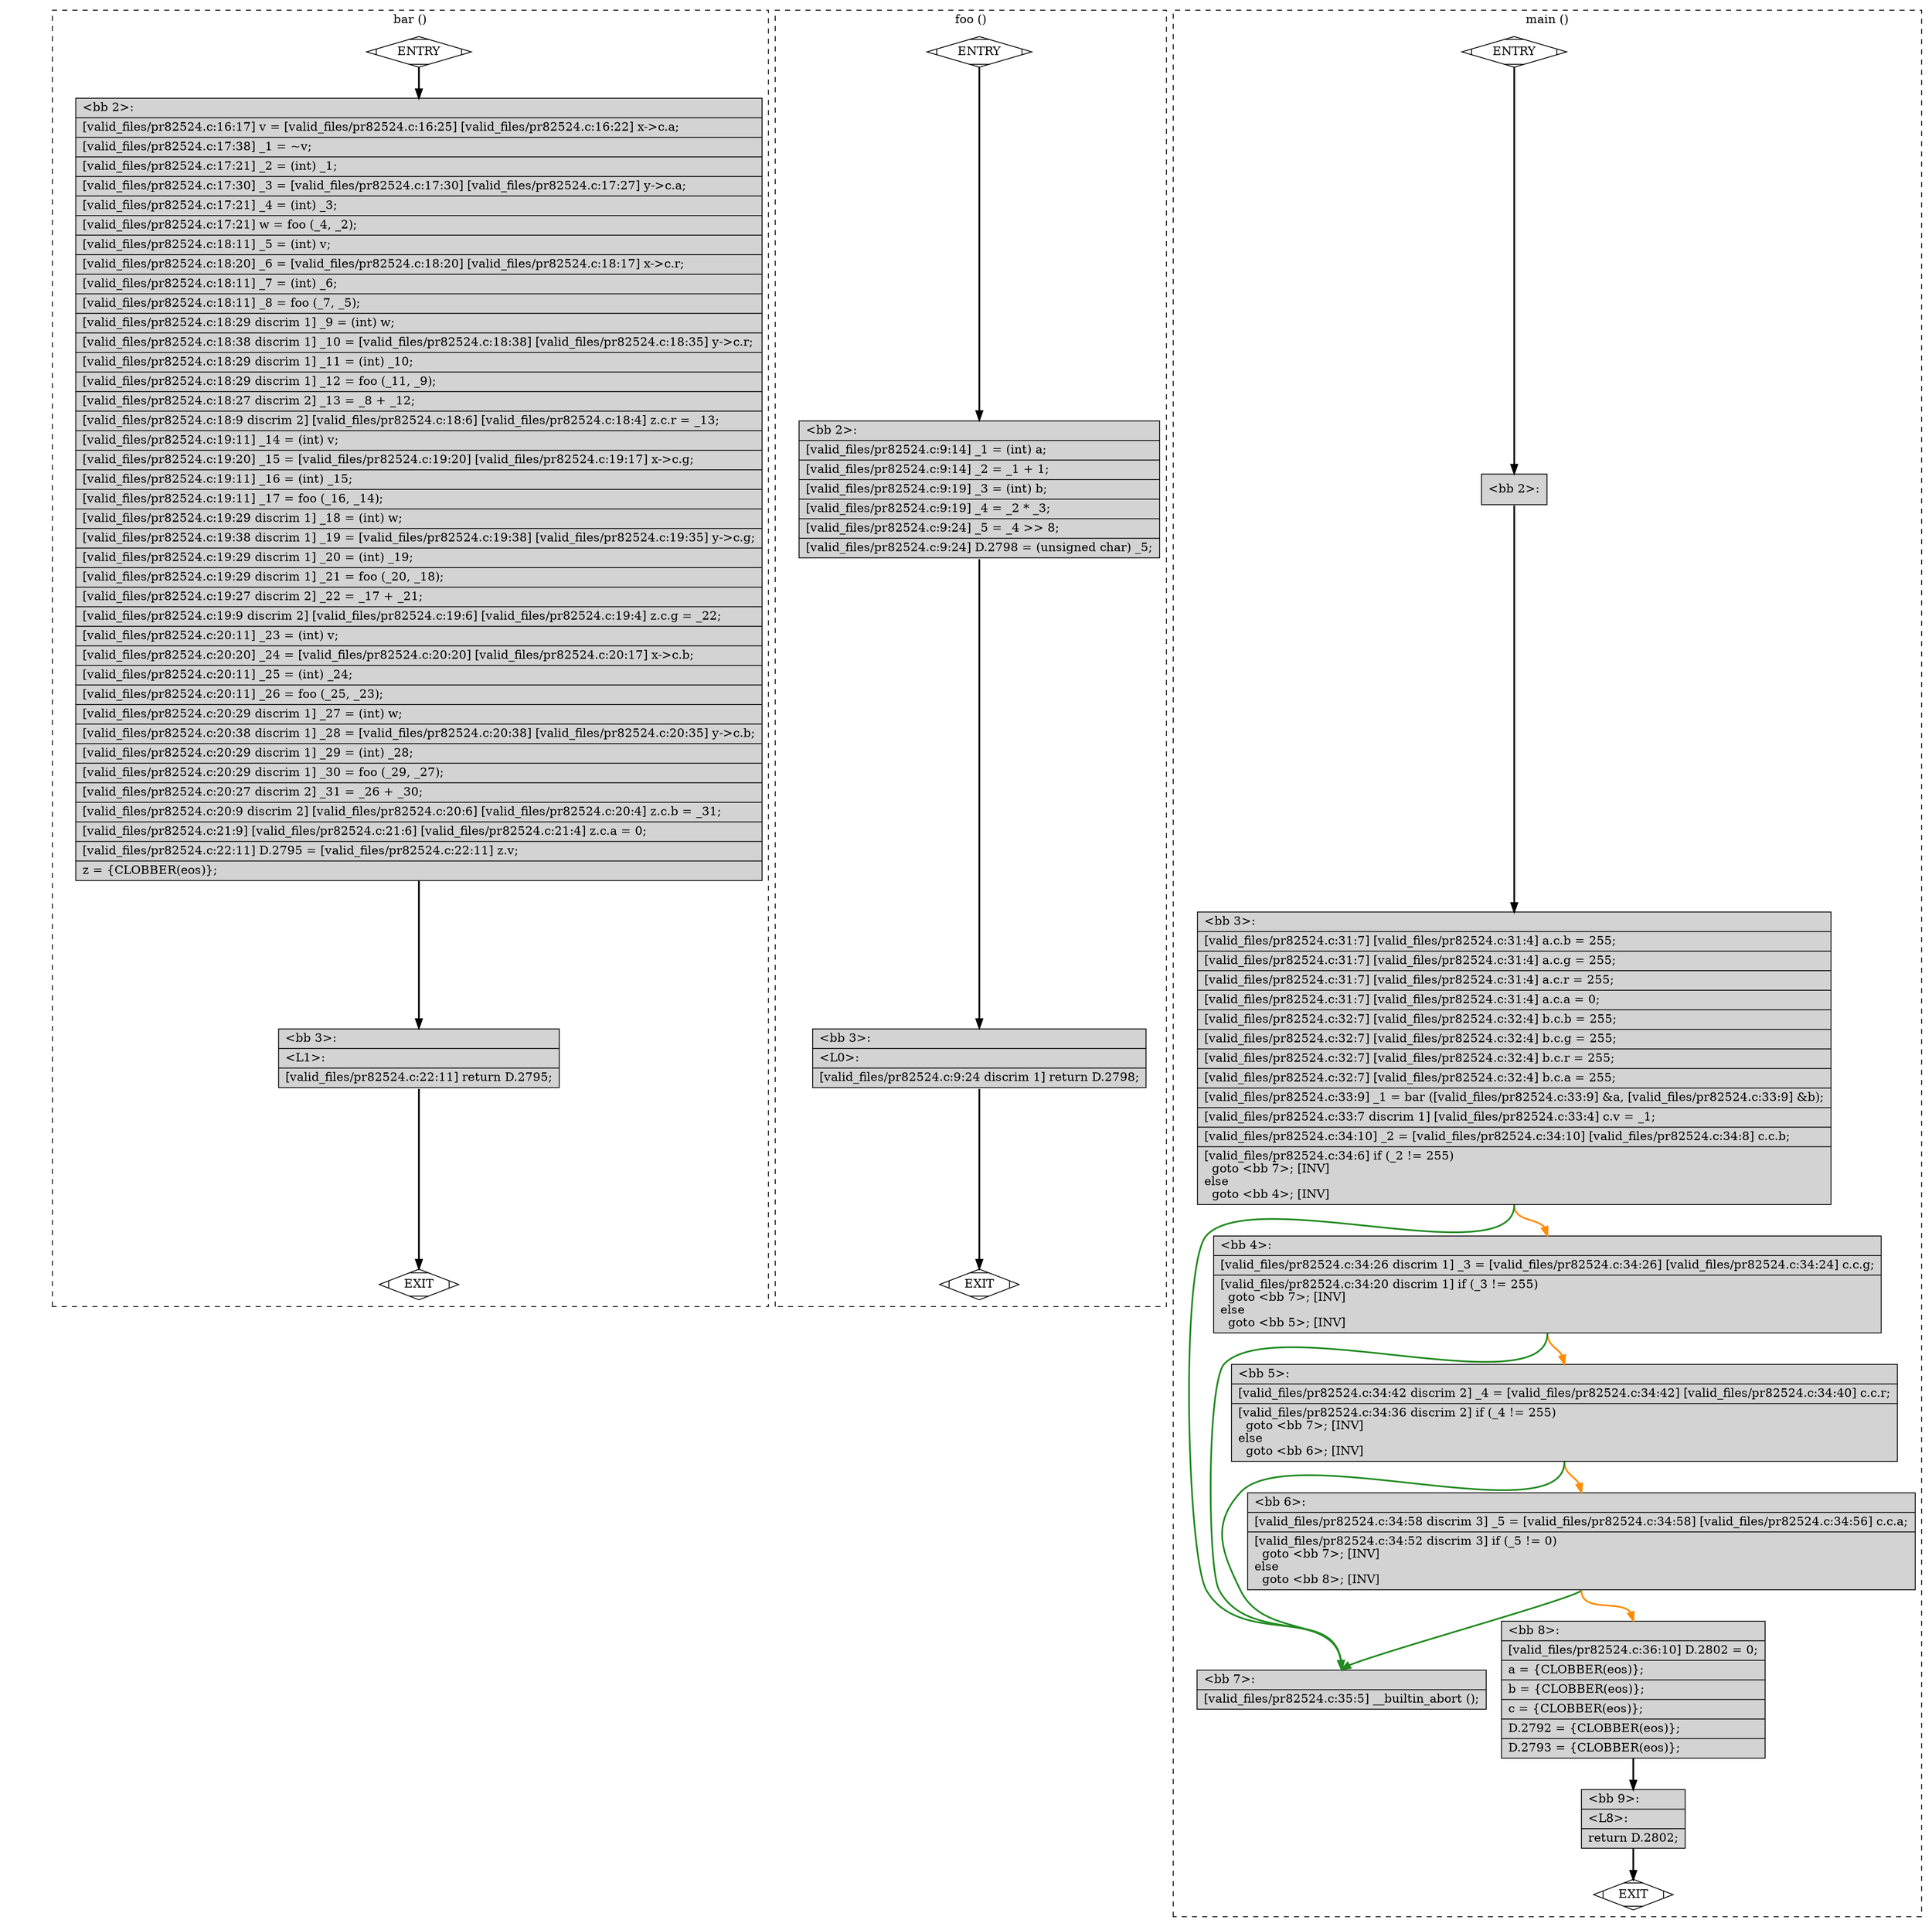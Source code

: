 digraph "a-pr82524.c.015t.cfg" {
overlap=false;
subgraph "cluster_bar" {
	style="dashed";
	color="black";
	label="bar ()";
	fn_1_basic_block_0 [shape=Mdiamond,style=filled,fillcolor=white,label="ENTRY"];

	fn_1_basic_block_1 [shape=Mdiamond,style=filled,fillcolor=white,label="EXIT"];

	fn_1_basic_block_2 [shape=record,style=filled,fillcolor=lightgrey,label="{\<bb\ 2\>:\l\
|[valid_files/pr82524.c:16:17]\ v\ =\ [valid_files/pr82524.c:16:25]\ [valid_files/pr82524.c:16:22]\ x-\>c.a;\l\
|[valid_files/pr82524.c:17:38]\ _1\ =\ ~v;\l\
|[valid_files/pr82524.c:17:21]\ _2\ =\ (int)\ _1;\l\
|[valid_files/pr82524.c:17:30]\ _3\ =\ [valid_files/pr82524.c:17:30]\ [valid_files/pr82524.c:17:27]\ y-\>c.a;\l\
|[valid_files/pr82524.c:17:21]\ _4\ =\ (int)\ _3;\l\
|[valid_files/pr82524.c:17:21]\ w\ =\ foo\ (_4,\ _2);\l\
|[valid_files/pr82524.c:18:11]\ _5\ =\ (int)\ v;\l\
|[valid_files/pr82524.c:18:20]\ _6\ =\ [valid_files/pr82524.c:18:20]\ [valid_files/pr82524.c:18:17]\ x-\>c.r;\l\
|[valid_files/pr82524.c:18:11]\ _7\ =\ (int)\ _6;\l\
|[valid_files/pr82524.c:18:11]\ _8\ =\ foo\ (_7,\ _5);\l\
|[valid_files/pr82524.c:18:29\ discrim\ 1]\ _9\ =\ (int)\ w;\l\
|[valid_files/pr82524.c:18:38\ discrim\ 1]\ _10\ =\ [valid_files/pr82524.c:18:38]\ [valid_files/pr82524.c:18:35]\ y-\>c.r;\l\
|[valid_files/pr82524.c:18:29\ discrim\ 1]\ _11\ =\ (int)\ _10;\l\
|[valid_files/pr82524.c:18:29\ discrim\ 1]\ _12\ =\ foo\ (_11,\ _9);\l\
|[valid_files/pr82524.c:18:27\ discrim\ 2]\ _13\ =\ _8\ +\ _12;\l\
|[valid_files/pr82524.c:18:9\ discrim\ 2]\ [valid_files/pr82524.c:18:6]\ [valid_files/pr82524.c:18:4]\ z.c.r\ =\ _13;\l\
|[valid_files/pr82524.c:19:11]\ _14\ =\ (int)\ v;\l\
|[valid_files/pr82524.c:19:20]\ _15\ =\ [valid_files/pr82524.c:19:20]\ [valid_files/pr82524.c:19:17]\ x-\>c.g;\l\
|[valid_files/pr82524.c:19:11]\ _16\ =\ (int)\ _15;\l\
|[valid_files/pr82524.c:19:11]\ _17\ =\ foo\ (_16,\ _14);\l\
|[valid_files/pr82524.c:19:29\ discrim\ 1]\ _18\ =\ (int)\ w;\l\
|[valid_files/pr82524.c:19:38\ discrim\ 1]\ _19\ =\ [valid_files/pr82524.c:19:38]\ [valid_files/pr82524.c:19:35]\ y-\>c.g;\l\
|[valid_files/pr82524.c:19:29\ discrim\ 1]\ _20\ =\ (int)\ _19;\l\
|[valid_files/pr82524.c:19:29\ discrim\ 1]\ _21\ =\ foo\ (_20,\ _18);\l\
|[valid_files/pr82524.c:19:27\ discrim\ 2]\ _22\ =\ _17\ +\ _21;\l\
|[valid_files/pr82524.c:19:9\ discrim\ 2]\ [valid_files/pr82524.c:19:6]\ [valid_files/pr82524.c:19:4]\ z.c.g\ =\ _22;\l\
|[valid_files/pr82524.c:20:11]\ _23\ =\ (int)\ v;\l\
|[valid_files/pr82524.c:20:20]\ _24\ =\ [valid_files/pr82524.c:20:20]\ [valid_files/pr82524.c:20:17]\ x-\>c.b;\l\
|[valid_files/pr82524.c:20:11]\ _25\ =\ (int)\ _24;\l\
|[valid_files/pr82524.c:20:11]\ _26\ =\ foo\ (_25,\ _23);\l\
|[valid_files/pr82524.c:20:29\ discrim\ 1]\ _27\ =\ (int)\ w;\l\
|[valid_files/pr82524.c:20:38\ discrim\ 1]\ _28\ =\ [valid_files/pr82524.c:20:38]\ [valid_files/pr82524.c:20:35]\ y-\>c.b;\l\
|[valid_files/pr82524.c:20:29\ discrim\ 1]\ _29\ =\ (int)\ _28;\l\
|[valid_files/pr82524.c:20:29\ discrim\ 1]\ _30\ =\ foo\ (_29,\ _27);\l\
|[valid_files/pr82524.c:20:27\ discrim\ 2]\ _31\ =\ _26\ +\ _30;\l\
|[valid_files/pr82524.c:20:9\ discrim\ 2]\ [valid_files/pr82524.c:20:6]\ [valid_files/pr82524.c:20:4]\ z.c.b\ =\ _31;\l\
|[valid_files/pr82524.c:21:9]\ [valid_files/pr82524.c:21:6]\ [valid_files/pr82524.c:21:4]\ z.c.a\ =\ 0;\l\
|[valid_files/pr82524.c:22:11]\ D.2795\ =\ [valid_files/pr82524.c:22:11]\ z.v;\l\
|z\ =\ \{CLOBBER(eos)\};\l\
}"];

	fn_1_basic_block_3 [shape=record,style=filled,fillcolor=lightgrey,label="{\<bb\ 3\>:\l\
|\<L1\>:\l\
|[valid_files/pr82524.c:22:11]\ return\ D.2795;\l\
}"];

	fn_1_basic_block_0:s -> fn_1_basic_block_2:n [style="solid,bold",color=black,weight=100,constraint=true];
	fn_1_basic_block_2:s -> fn_1_basic_block_3:n [style="solid,bold",color=black,weight=100,constraint=true];
	fn_1_basic_block_3:s -> fn_1_basic_block_1:n [style="solid,bold",color=black,weight=10,constraint=true];
	fn_1_basic_block_0:s -> fn_1_basic_block_1:n [style="invis",constraint=true];
}
subgraph "cluster_foo" {
	style="dashed";
	color="black";
	label="foo ()";
	fn_0_basic_block_0 [shape=Mdiamond,style=filled,fillcolor=white,label="ENTRY"];

	fn_0_basic_block_1 [shape=Mdiamond,style=filled,fillcolor=white,label="EXIT"];

	fn_0_basic_block_2 [shape=record,style=filled,fillcolor=lightgrey,label="{\<bb\ 2\>:\l\
|[valid_files/pr82524.c:9:14]\ _1\ =\ (int)\ a;\l\
|[valid_files/pr82524.c:9:14]\ _2\ =\ _1\ +\ 1;\l\
|[valid_files/pr82524.c:9:19]\ _3\ =\ (int)\ b;\l\
|[valid_files/pr82524.c:9:19]\ _4\ =\ _2\ *\ _3;\l\
|[valid_files/pr82524.c:9:24]\ _5\ =\ _4\ \>\>\ 8;\l\
|[valid_files/pr82524.c:9:24]\ D.2798\ =\ (unsigned\ char)\ _5;\l\
}"];

	fn_0_basic_block_3 [shape=record,style=filled,fillcolor=lightgrey,label="{\<bb\ 3\>:\l\
|\<L0\>:\l\
|[valid_files/pr82524.c:9:24\ discrim\ 1]\ return\ D.2798;\l\
}"];

	fn_0_basic_block_0:s -> fn_0_basic_block_2:n [style="solid,bold",color=black,weight=100,constraint=true];
	fn_0_basic_block_2:s -> fn_0_basic_block_3:n [style="solid,bold",color=black,weight=100,constraint=true];
	fn_0_basic_block_3:s -> fn_0_basic_block_1:n [style="solid,bold",color=black,weight=10,constraint=true];
	fn_0_basic_block_0:s -> fn_0_basic_block_1:n [style="invis",constraint=true];
}
subgraph "cluster_main" {
	style="dashed";
	color="black";
	label="main ()";
	fn_2_basic_block_0 [shape=Mdiamond,style=filled,fillcolor=white,label="ENTRY"];

	fn_2_basic_block_1 [shape=Mdiamond,style=filled,fillcolor=white,label="EXIT"];

	fn_2_basic_block_2 [shape=record,style=filled,fillcolor=lightgrey,label="{\<bb\ 2\>:\l\
}"];

	fn_2_basic_block_3 [shape=record,style=filled,fillcolor=lightgrey,label="{\<bb\ 3\>:\l\
|[valid_files/pr82524.c:31:7]\ [valid_files/pr82524.c:31:4]\ a.c.b\ =\ 255;\l\
|[valid_files/pr82524.c:31:7]\ [valid_files/pr82524.c:31:4]\ a.c.g\ =\ 255;\l\
|[valid_files/pr82524.c:31:7]\ [valid_files/pr82524.c:31:4]\ a.c.r\ =\ 255;\l\
|[valid_files/pr82524.c:31:7]\ [valid_files/pr82524.c:31:4]\ a.c.a\ =\ 0;\l\
|[valid_files/pr82524.c:32:7]\ [valid_files/pr82524.c:32:4]\ b.c.b\ =\ 255;\l\
|[valid_files/pr82524.c:32:7]\ [valid_files/pr82524.c:32:4]\ b.c.g\ =\ 255;\l\
|[valid_files/pr82524.c:32:7]\ [valid_files/pr82524.c:32:4]\ b.c.r\ =\ 255;\l\
|[valid_files/pr82524.c:32:7]\ [valid_files/pr82524.c:32:4]\ b.c.a\ =\ 255;\l\
|[valid_files/pr82524.c:33:9]\ _1\ =\ bar\ ([valid_files/pr82524.c:33:9]\ &a,\ [valid_files/pr82524.c:33:9]\ &b);\l\
|[valid_files/pr82524.c:33:7\ discrim\ 1]\ [valid_files/pr82524.c:33:4]\ c.v\ =\ _1;\l\
|[valid_files/pr82524.c:34:10]\ _2\ =\ [valid_files/pr82524.c:34:10]\ [valid_files/pr82524.c:34:8]\ c.c.b;\l\
|[valid_files/pr82524.c:34:6]\ if\ (_2\ !=\ 255)\l\
\ \ goto\ \<bb\ 7\>;\ [INV]\l\
else\l\
\ \ goto\ \<bb\ 4\>;\ [INV]\l\
}"];

	fn_2_basic_block_4 [shape=record,style=filled,fillcolor=lightgrey,label="{\<bb\ 4\>:\l\
|[valid_files/pr82524.c:34:26\ discrim\ 1]\ _3\ =\ [valid_files/pr82524.c:34:26]\ [valid_files/pr82524.c:34:24]\ c.c.g;\l\
|[valid_files/pr82524.c:34:20\ discrim\ 1]\ if\ (_3\ !=\ 255)\l\
\ \ goto\ \<bb\ 7\>;\ [INV]\l\
else\l\
\ \ goto\ \<bb\ 5\>;\ [INV]\l\
}"];

	fn_2_basic_block_5 [shape=record,style=filled,fillcolor=lightgrey,label="{\<bb\ 5\>:\l\
|[valid_files/pr82524.c:34:42\ discrim\ 2]\ _4\ =\ [valid_files/pr82524.c:34:42]\ [valid_files/pr82524.c:34:40]\ c.c.r;\l\
|[valid_files/pr82524.c:34:36\ discrim\ 2]\ if\ (_4\ !=\ 255)\l\
\ \ goto\ \<bb\ 7\>;\ [INV]\l\
else\l\
\ \ goto\ \<bb\ 6\>;\ [INV]\l\
}"];

	fn_2_basic_block_6 [shape=record,style=filled,fillcolor=lightgrey,label="{\<bb\ 6\>:\l\
|[valid_files/pr82524.c:34:58\ discrim\ 3]\ _5\ =\ [valid_files/pr82524.c:34:58]\ [valid_files/pr82524.c:34:56]\ c.c.a;\l\
|[valid_files/pr82524.c:34:52\ discrim\ 3]\ if\ (_5\ !=\ 0)\l\
\ \ goto\ \<bb\ 7\>;\ [INV]\l\
else\l\
\ \ goto\ \<bb\ 8\>;\ [INV]\l\
}"];

	fn_2_basic_block_7 [shape=record,style=filled,fillcolor=lightgrey,label="{\<bb\ 7\>:\l\
|[valid_files/pr82524.c:35:5]\ __builtin_abort\ ();\l\
}"];

	fn_2_basic_block_8 [shape=record,style=filled,fillcolor=lightgrey,label="{\<bb\ 8\>:\l\
|[valid_files/pr82524.c:36:10]\ D.2802\ =\ 0;\l\
|a\ =\ \{CLOBBER(eos)\};\l\
|b\ =\ \{CLOBBER(eos)\};\l\
|c\ =\ \{CLOBBER(eos)\};\l\
|D.2792\ =\ \{CLOBBER(eos)\};\l\
|D.2793\ =\ \{CLOBBER(eos)\};\l\
}"];

	fn_2_basic_block_9 [shape=record,style=filled,fillcolor=lightgrey,label="{\<bb\ 9\>:\l\
|\<L8\>:\l\
|return\ D.2802;\l\
}"];

	fn_2_basic_block_0:s -> fn_2_basic_block_2:n [style="solid,bold",color=black,weight=100,constraint=true];
	fn_2_basic_block_2:s -> fn_2_basic_block_3:n [style="solid,bold",color=black,weight=100,constraint=true];
	fn_2_basic_block_3:s -> fn_2_basic_block_7:n [style="solid,bold",color=forestgreen,weight=10,constraint=true];
	fn_2_basic_block_3:s -> fn_2_basic_block_4:n [style="solid,bold",color=darkorange,weight=10,constraint=true];
	fn_2_basic_block_4:s -> fn_2_basic_block_7:n [style="solid,bold",color=forestgreen,weight=10,constraint=true];
	fn_2_basic_block_4:s -> fn_2_basic_block_5:n [style="solid,bold",color=darkorange,weight=10,constraint=true];
	fn_2_basic_block_5:s -> fn_2_basic_block_7:n [style="solid,bold",color=forestgreen,weight=10,constraint=true];
	fn_2_basic_block_5:s -> fn_2_basic_block_6:n [style="solid,bold",color=darkorange,weight=10,constraint=true];
	fn_2_basic_block_6:s -> fn_2_basic_block_7:n [style="solid,bold",color=forestgreen,weight=10,constraint=true];
	fn_2_basic_block_6:s -> fn_2_basic_block_8:n [style="solid,bold",color=darkorange,weight=10,constraint=true];
	fn_2_basic_block_8:s -> fn_2_basic_block_9:n [style="solid,bold",color=black,weight=100,constraint=true];
	fn_2_basic_block_9:s -> fn_2_basic_block_1:n [style="solid,bold",color=black,weight=10,constraint=true];
	fn_2_basic_block_0:s -> fn_2_basic_block_1:n [style="invis",constraint=true];
}
}

